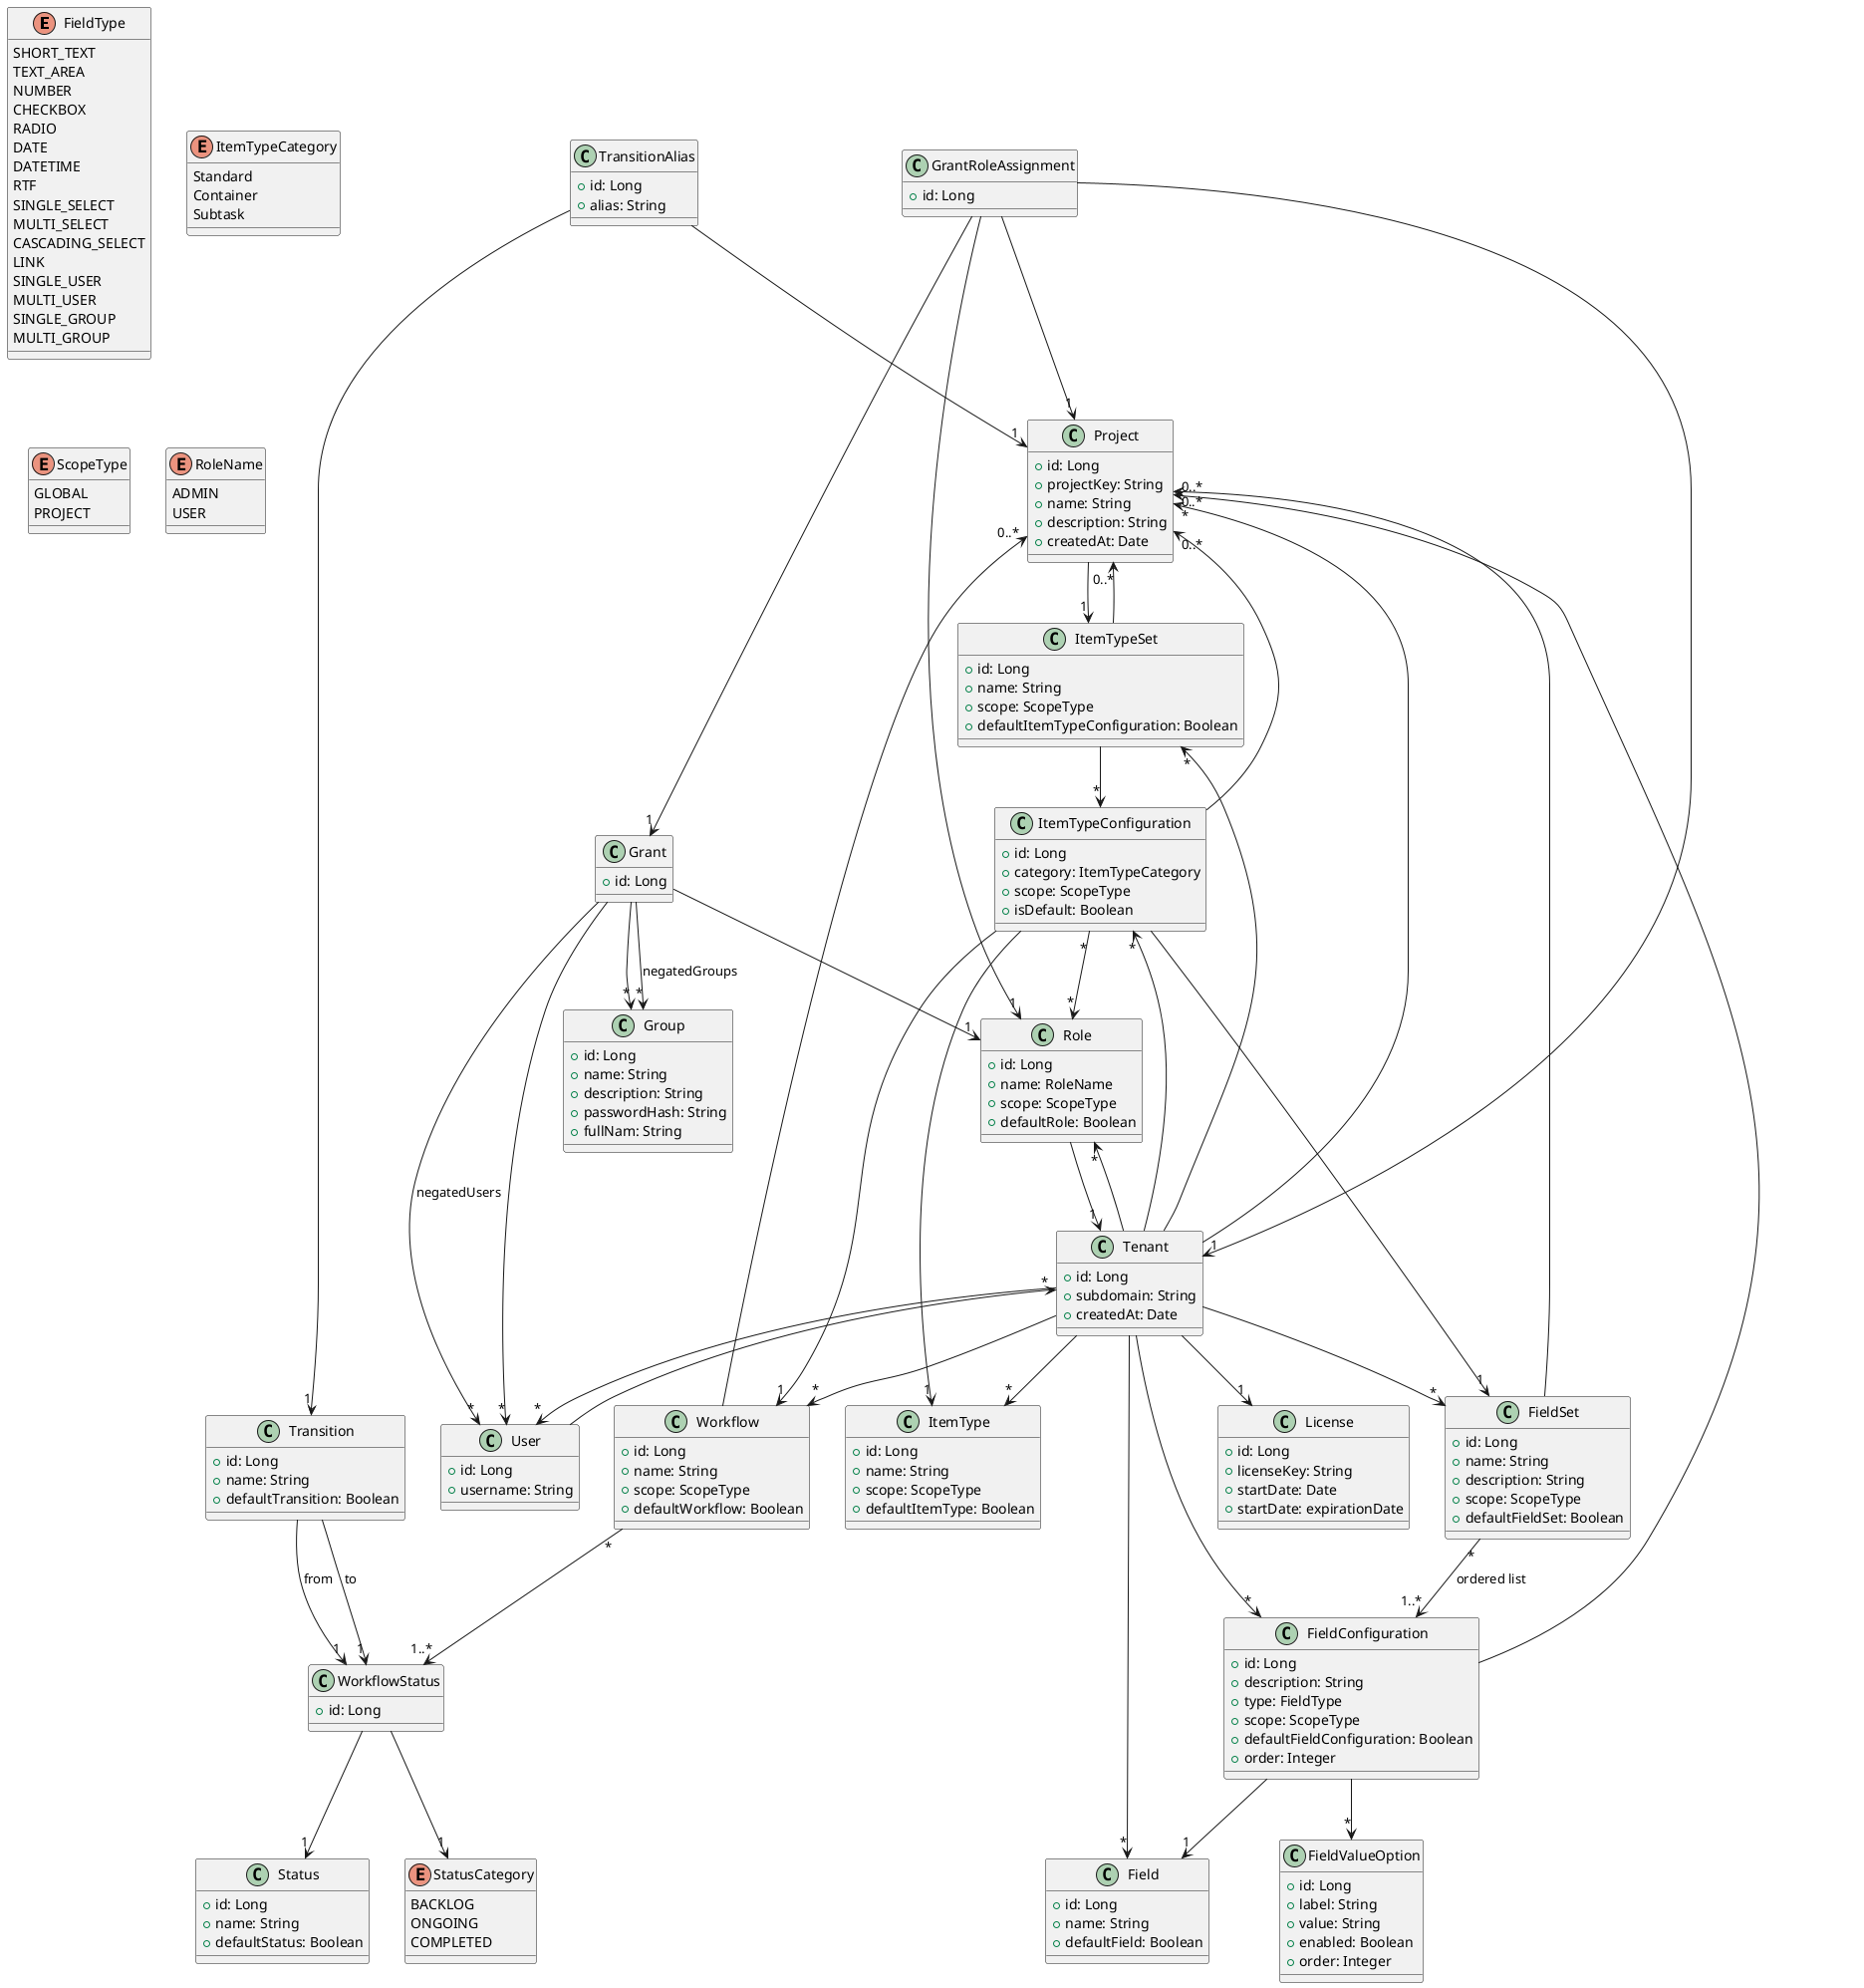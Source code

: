 @startuml

' ===============================
' ENUM & DATI STATICI
' ===============================
enum FieldType {
    SHORT_TEXT
    TEXT_AREA
    NUMBER
    CHECKBOX
    RADIO
    DATE
    DATETIME
    RTF
    SINGLE_SELECT
    MULTI_SELECT
    CASCADING_SELECT
    LINK
    SINGLE_USER
    MULTI_USER
    SINGLE_GROUP
    MULTI_GROUP
}

enum ItemTypeCategory {
  Standard
  Container
  Subtask
}

enum ScopeType {
  GLOBAL
  PROJECT
}

enum RoleName {
  ADMIN
  USER
}

enum StatusCategory {
    BACKLOG
    ONGOING
    COMPLETED
}

' ===============================
' SEZIONE: SICUREZZA E ACCESSI
' ===============================
class User {
  +id: Long
  +username: String
}

class Group {
  +id: Long
  +name: String
  +description: String
  +passwordHash: String
  +fullNam: String
}

class Role {
  +id: Long
  +name: RoleName
  +scope: ScopeType
  +defaultRole: Boolean
}

class Grant {
  +id: Long
}

class GrantRoleAssignment{
  +id: Long
}
Grant --> "1" Role
Grant --> "*" User
Grant --> "*" Group
Grant --> "*" User : negatedUsers
Grant --> "*" Group : negatedGroups
Role --> "1" Tenant
User --> "*" Tenant
Tenant --> "*" User
GrantRoleAssignment --> "1" Role
GrantRoleAssignment --> "1" Project
GrantRoleAssignment --> "1" Tenant
GrantRoleAssignment --> "1" Grant

' ===============================
' SEZIONE: FIELDING
' ===============================
class Field {
  +id: Long
  +name: String
  +defaultField: Boolean
}

class FieldConfiguration {
  +id: Long
  +description: String
  +type: FieldType
  +scope: ScopeType
  +defaultFieldConfiguration: Boolean
  +order: Integer
}

class FieldValueOption {
  +id: Long
  +label: String
  +value: String
  +enabled: Boolean
  +order: Integer
}

class FieldSet {
  +id: Long
  +name: String
  +description: String
  +scope: ScopeType
  +defaultFieldSet: Boolean
}

FieldConfiguration --> "0..*" Project
FieldConfiguration --> "1" Field
FieldConfiguration --> "*" FieldValueOption
FieldSet "*" --> "1..*" FieldConfiguration : ordered list
FieldSet --> "0..*" Project
Tenant --> "*" Field
Tenant --> "*" FieldConfiguration
Tenant --> "*" FieldSet

' ===============================
' SEZIONE: WORKFLOW
' ===============================
class Status {
  +id: Long
  +name: String
  +defaultStatus: Boolean
}

class WorkflowStatus {
    +id: Long
}

class Transition {
  +id: Long
  +name: String
  +defaultTransition: Boolean
}

class Workflow {
  +id: Long
  +name: String
  +scope: ScopeType
  +defaultWorkflow: Boolean
}

class TransitionAlias {
  +id: Long
  +alias: String
}

WorkflowStatus --> "1" Status
WorkflowStatus --> "1" StatusCategory
Transition --> "1" WorkflowStatus : from
Transition --> "1" WorkflowStatus : to
Workflow "*" --> "1..*" WorkflowStatus
Workflow --> "0..*" Project
Tenant --> "*" Workflow
TransitionAlias --> "1" Project
TransitionAlias --> "1" Transition

' ===============================
' SEZIONE: ITEM TYPES
' ===============================
class ItemType {
  +id: Long
  +name: String
  +scope: ScopeType
  +defaultItemType: Boolean
}

class ItemTypeConfiguration {
  +id: Long
  +category: ItemTypeCategory
  +scope: ScopeType
  +isDefault: Boolean
}

class ItemTypeSet {
  +id: Long
  +name: String
  +scope: ScopeType
  +defaultItemTypeConfiguration: Boolean
}

ItemTypeConfiguration --> "1" ItemType
ItemTypeConfiguration "*" --> "*" Role
ItemTypeConfiguration --> "1" Workflow
ItemTypeConfiguration --> "1" FieldSet
ItemTypeConfiguration --> "0..*" Project
ItemTypeSet --> "*" ItemTypeConfiguration
ItemTypeSet --> "0..*" Project
Tenant --> "*" ItemType
Tenant --> "*" ItemTypeConfiguration
Tenant --> "*" ItemTypeSet

' ===============================
' SEZIONE: PROGETTO E TENANT
' ===============================
class Project {
  +id: Long
  +projectKey: String
  +name: String
  +description: String
  +createdAt: Date
}

class Tenant {
  +id: Long
  +subdomain: String
  +createdAt: Date
}

class License {
  +id: Long
  +licenseKey: String
  +startDate: Date
  +startDate: expirationDate
}

Project --> "1" ItemTypeSet
Tenant --> "*" Project
Tenant --> "1" License
Tenant --> "*" Role

@enduml
